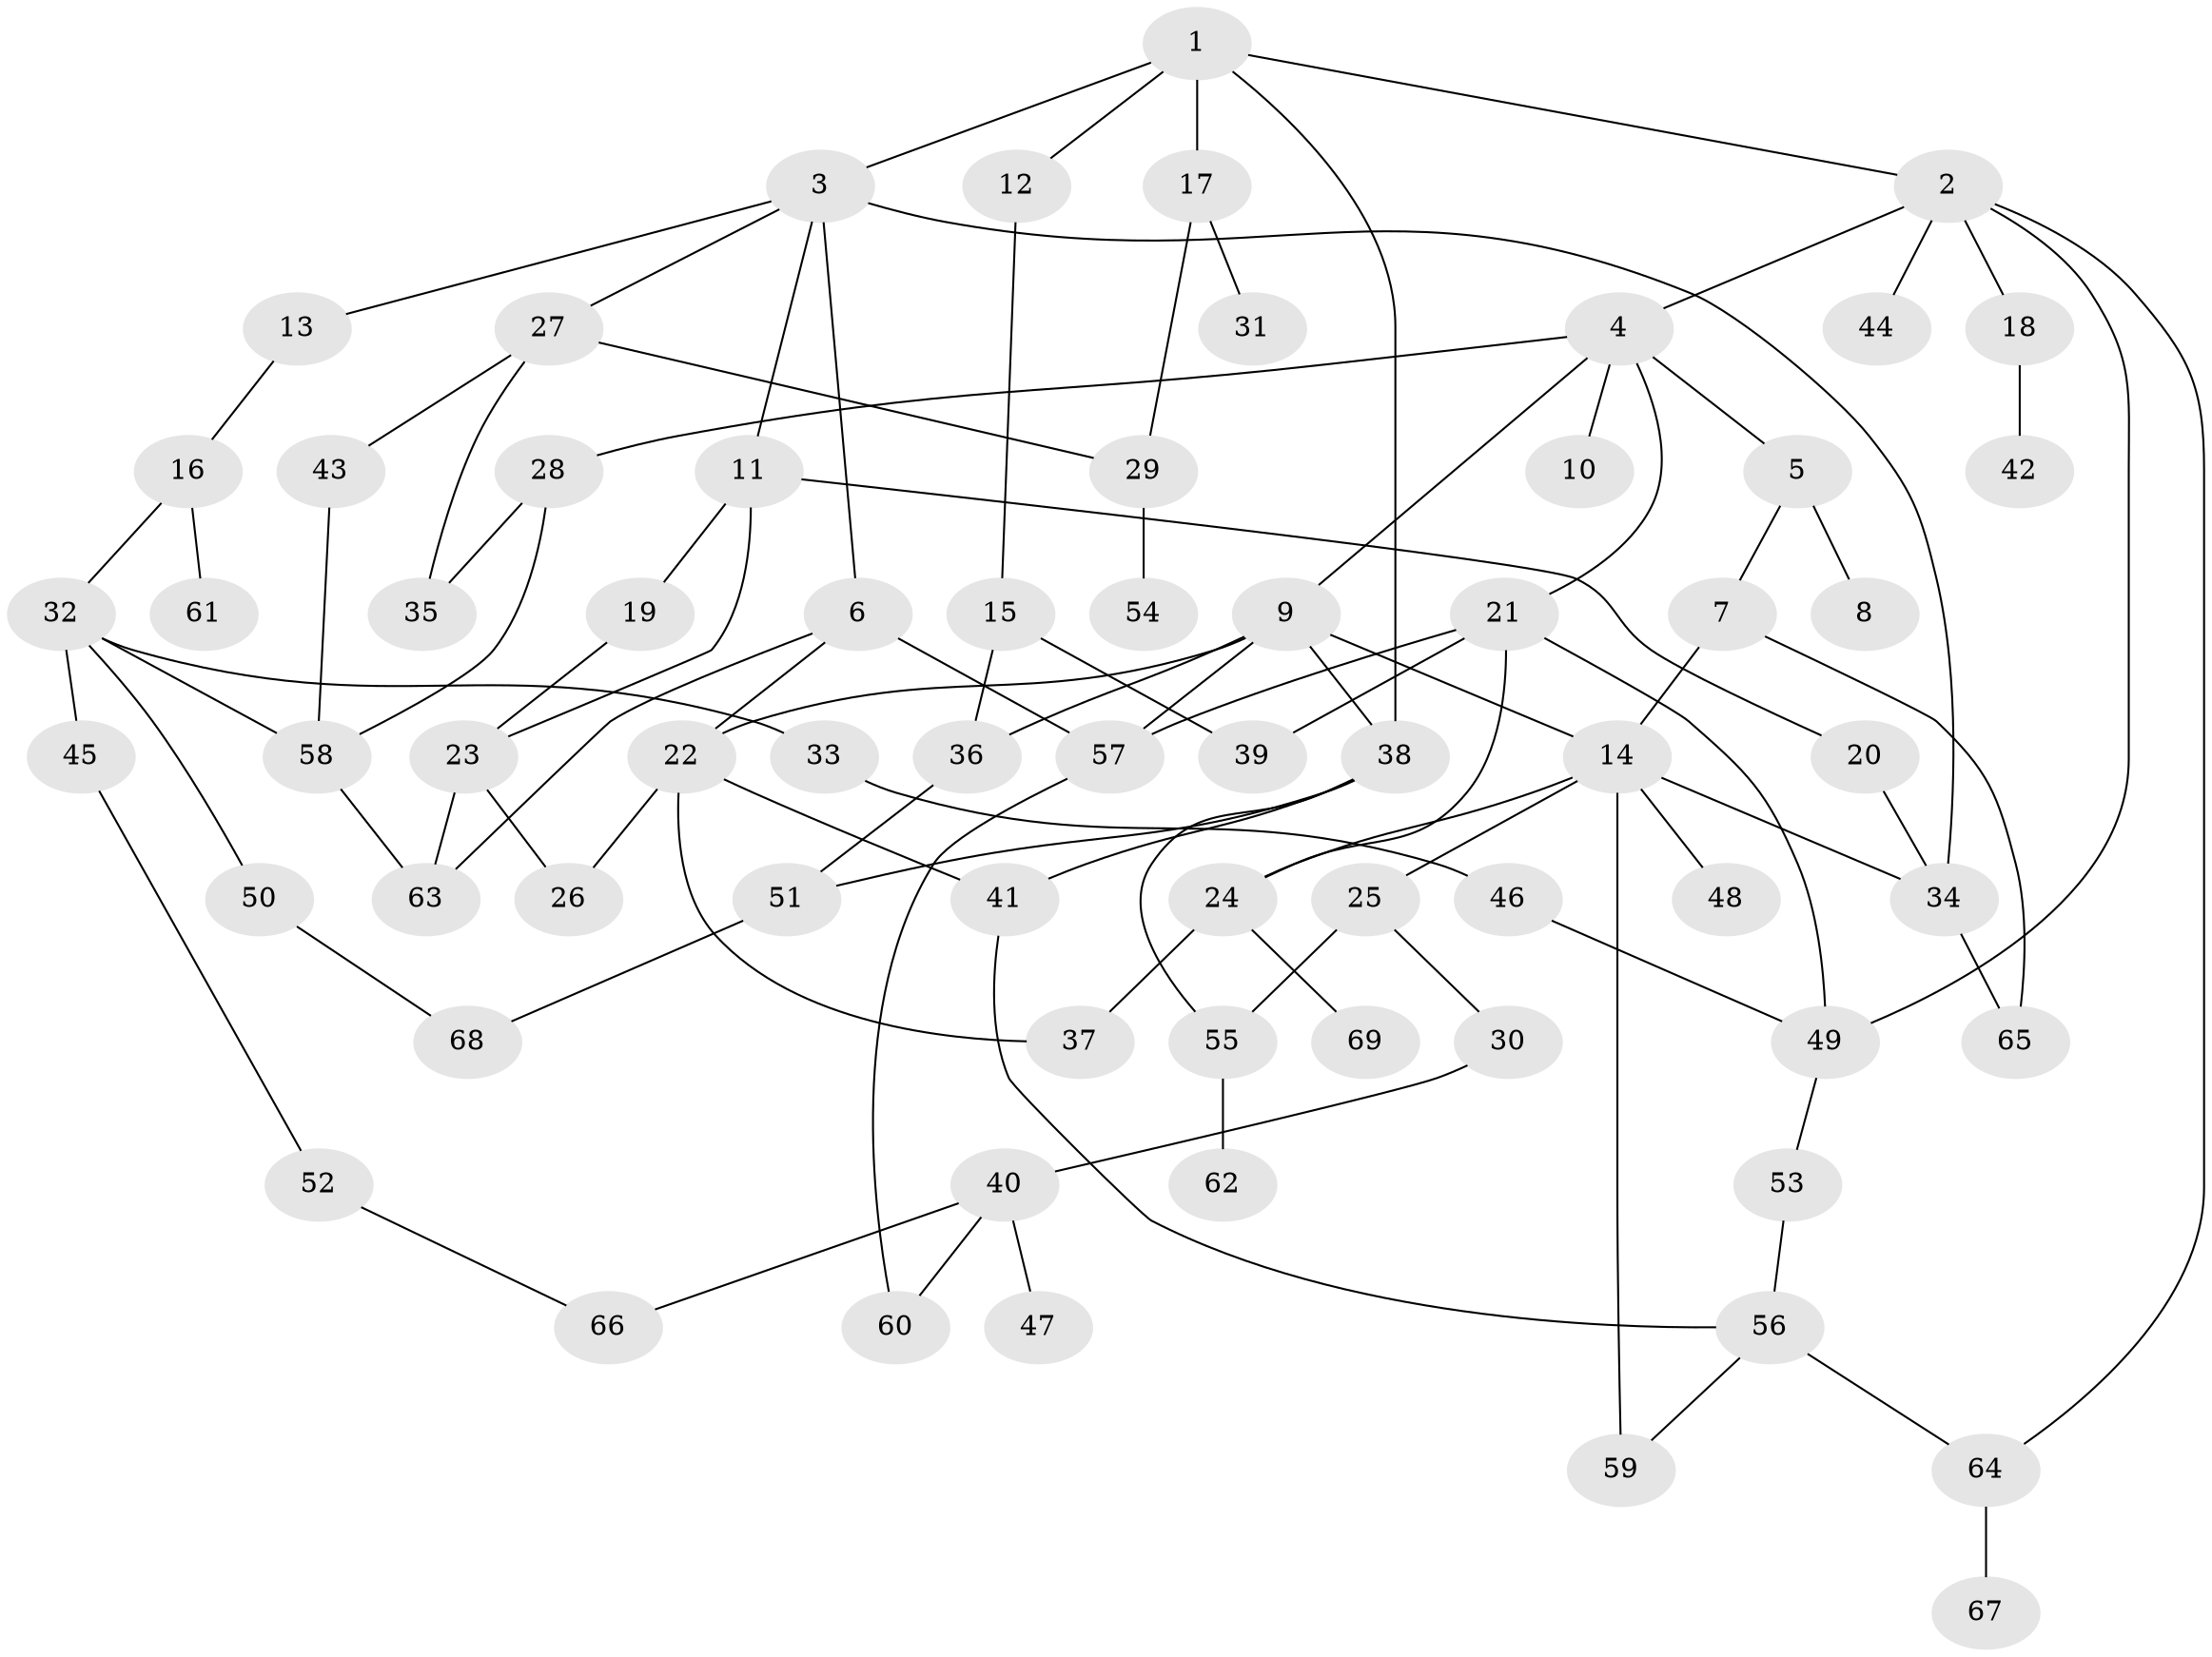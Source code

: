 // Generated by graph-tools (version 1.1) at 2025/10/02/27/25 16:10:51]
// undirected, 69 vertices, 99 edges
graph export_dot {
graph [start="1"]
  node [color=gray90,style=filled];
  1;
  2;
  3;
  4;
  5;
  6;
  7;
  8;
  9;
  10;
  11;
  12;
  13;
  14;
  15;
  16;
  17;
  18;
  19;
  20;
  21;
  22;
  23;
  24;
  25;
  26;
  27;
  28;
  29;
  30;
  31;
  32;
  33;
  34;
  35;
  36;
  37;
  38;
  39;
  40;
  41;
  42;
  43;
  44;
  45;
  46;
  47;
  48;
  49;
  50;
  51;
  52;
  53;
  54;
  55;
  56;
  57;
  58;
  59;
  60;
  61;
  62;
  63;
  64;
  65;
  66;
  67;
  68;
  69;
  1 -- 2;
  1 -- 3;
  1 -- 12;
  1 -- 17;
  1 -- 38;
  2 -- 4;
  2 -- 18;
  2 -- 44;
  2 -- 64;
  2 -- 49;
  3 -- 6;
  3 -- 11;
  3 -- 13;
  3 -- 27;
  3 -- 34;
  4 -- 5;
  4 -- 9;
  4 -- 10;
  4 -- 21;
  4 -- 28;
  5 -- 7;
  5 -- 8;
  6 -- 57;
  6 -- 63;
  6 -- 22;
  7 -- 65;
  7 -- 14;
  9 -- 14;
  9 -- 22;
  9 -- 38;
  9 -- 57;
  9 -- 36;
  11 -- 19;
  11 -- 20;
  11 -- 23;
  12 -- 15;
  13 -- 16;
  14 -- 25;
  14 -- 48;
  14 -- 59;
  14 -- 24;
  14 -- 34;
  15 -- 36;
  15 -- 39;
  16 -- 32;
  16 -- 61;
  17 -- 29;
  17 -- 31;
  18 -- 42;
  19 -- 23;
  20 -- 34;
  21 -- 24;
  21 -- 39;
  21 -- 57;
  21 -- 49;
  22 -- 26;
  22 -- 41;
  22 -- 37;
  23 -- 26;
  23 -- 63;
  24 -- 37;
  24 -- 69;
  25 -- 30;
  25 -- 55;
  27 -- 35;
  27 -- 43;
  27 -- 29;
  28 -- 58;
  28 -- 35;
  29 -- 54;
  30 -- 40;
  32 -- 33;
  32 -- 45;
  32 -- 50;
  32 -- 58;
  33 -- 46;
  34 -- 65;
  36 -- 51;
  38 -- 51;
  38 -- 55;
  38 -- 41;
  40 -- 47;
  40 -- 60;
  40 -- 66;
  41 -- 56;
  43 -- 58;
  45 -- 52;
  46 -- 49;
  49 -- 53;
  50 -- 68;
  51 -- 68;
  52 -- 66;
  53 -- 56;
  55 -- 62;
  56 -- 59;
  56 -- 64;
  57 -- 60;
  58 -- 63;
  64 -- 67;
}
